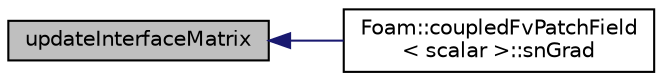 digraph "updateInterfaceMatrix"
{
  bgcolor="transparent";
  edge [fontname="Helvetica",fontsize="10",labelfontname="Helvetica",labelfontsize="10"];
  node [fontname="Helvetica",fontsize="10",shape=record];
  rankdir="LR";
  Node1 [label="updateInterfaceMatrix",height=0.2,width=0.4,color="black", fillcolor="grey75", style="filled", fontcolor="black"];
  Node1 -> Node2 [dir="back",color="midnightblue",fontsize="10",style="solid",fontname="Helvetica"];
  Node2 [label="Foam::coupledFvPatchField\l\< scalar \>::snGrad",height=0.2,width=0.4,color="black",URL="$a00422.html#a8fad3499809abc76315bdd9b48584636",tooltip="Return patch-normal gradient. "];
}
